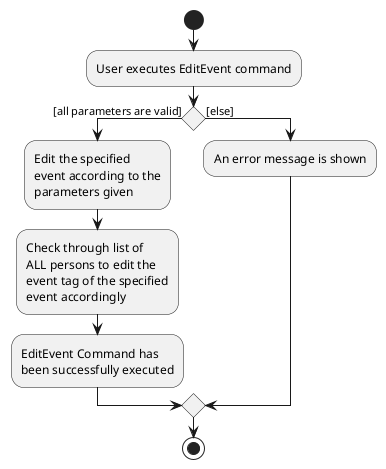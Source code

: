 @startuml
start
:User executes EditEvent command;

'Since the beta syntax does not support placing the condition outside the
'diamond we place it as the true branch instead.

if () then ([all parameters are valid])
    :Edit the specified
    event according to the
    parameters given;
    :Check through list of
    ALL persons to edit the
    event tag of the specified
    event accordingly;
    :EditEvent Command has
    been successfully executed;
else ([else])
    :An error message is shown;
endif
stop
@enduml
